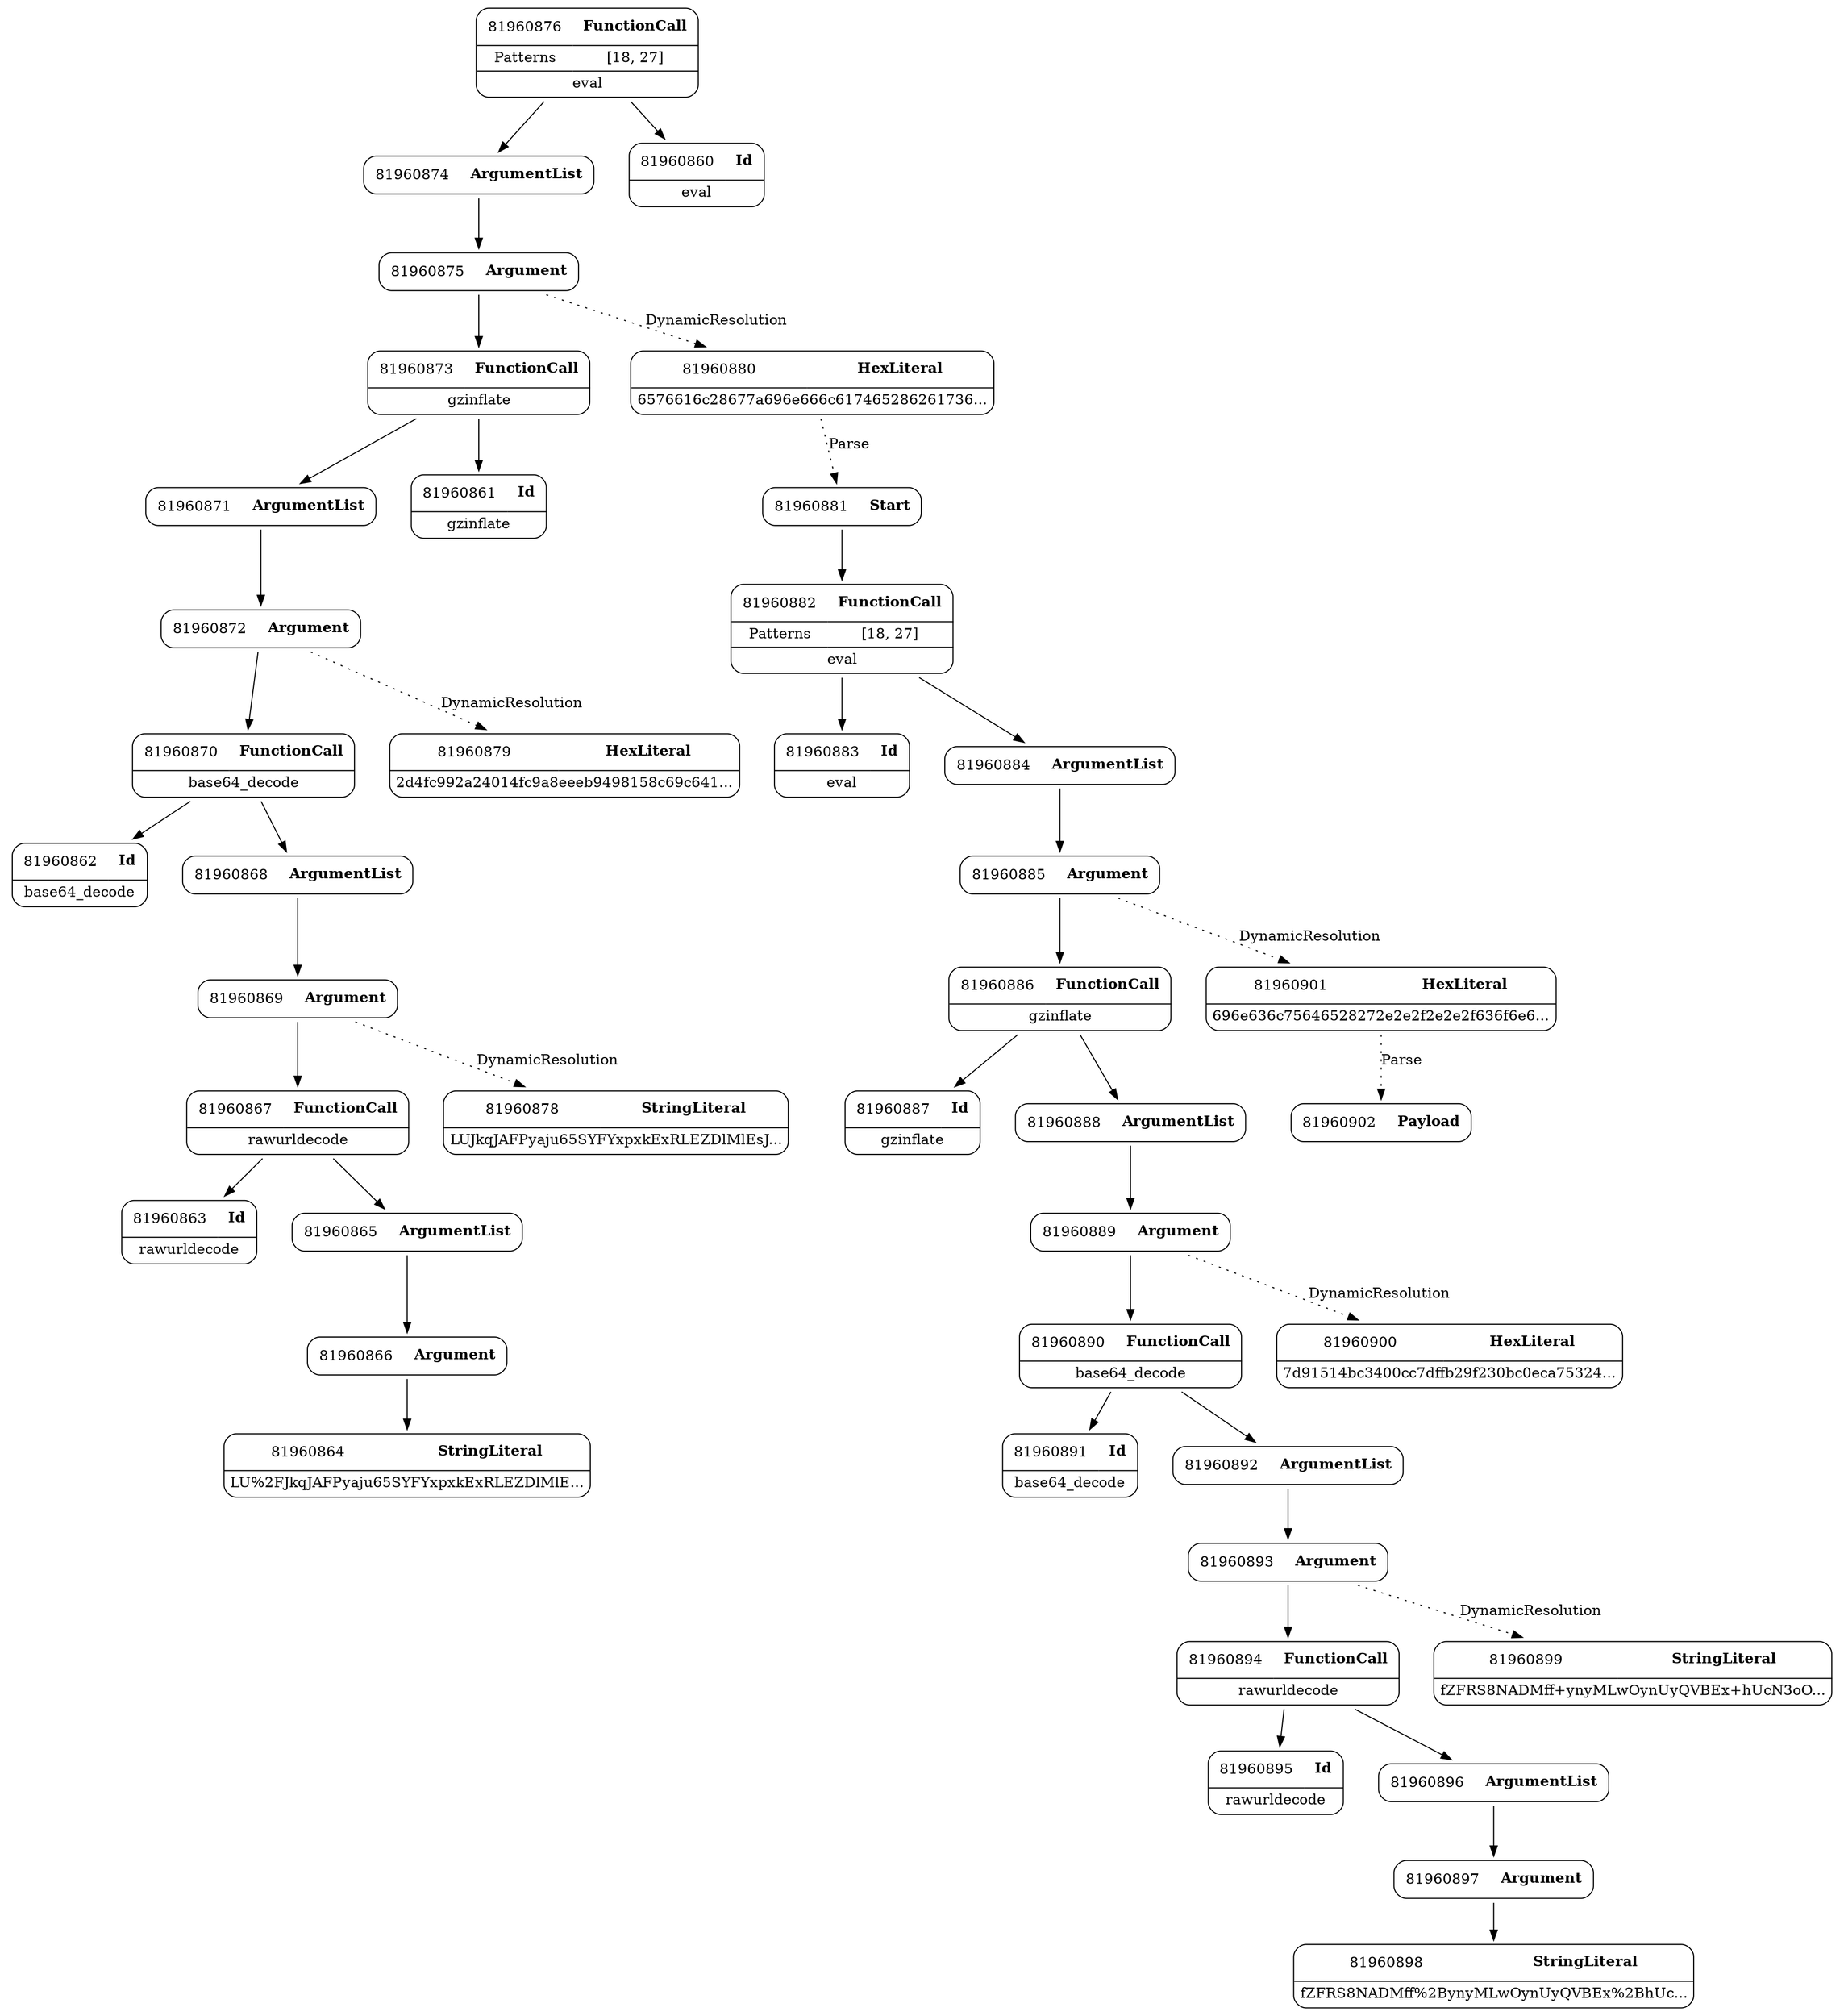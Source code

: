 digraph ast {
node [shape=none];
81960866 [label=<<TABLE border='1' cellspacing='0' cellpadding='10' style='rounded' ><TR><TD border='0'>81960866</TD><TD border='0'><B>Argument</B></TD></TR></TABLE>>];
81960866 -> 81960864 [weight=2];
81960867 [label=<<TABLE border='1' cellspacing='0' cellpadding='10' style='rounded' ><TR><TD border='0'>81960867</TD><TD border='0'><B>FunctionCall</B></TD></TR><HR/><TR><TD border='0' cellpadding='5' colspan='2'>rawurldecode</TD></TR></TABLE>>];
81960867 -> 81960863 [weight=2];
81960867 -> 81960865 [weight=2];
81960864 [label=<<TABLE border='1' cellspacing='0' cellpadding='10' style='rounded' ><TR><TD border='0'>81960864</TD><TD border='0'><B>StringLiteral</B></TD></TR><HR/><TR><TD border='0' cellpadding='5' colspan='2'>LU%2FJkqJAFPyaju65SYFYxpxkExRLEZDlMlE...</TD></TR></TABLE>>];
81960865 [label=<<TABLE border='1' cellspacing='0' cellpadding='10' style='rounded' ><TR><TD border='0'>81960865</TD><TD border='0'><B>ArgumentList</B></TD></TR></TABLE>>];
81960865 -> 81960866 [weight=2];
81960870 [label=<<TABLE border='1' cellspacing='0' cellpadding='10' style='rounded' ><TR><TD border='0'>81960870</TD><TD border='0'><B>FunctionCall</B></TD></TR><HR/><TR><TD border='0' cellpadding='5' colspan='2'>base64_decode</TD></TR></TABLE>>];
81960870 -> 81960862 [weight=2];
81960870 -> 81960868 [weight=2];
81960871 [label=<<TABLE border='1' cellspacing='0' cellpadding='10' style='rounded' ><TR><TD border='0'>81960871</TD><TD border='0'><B>ArgumentList</B></TD></TR></TABLE>>];
81960871 -> 81960872 [weight=2];
81960868 [label=<<TABLE border='1' cellspacing='0' cellpadding='10' style='rounded' ><TR><TD border='0'>81960868</TD><TD border='0'><B>ArgumentList</B></TD></TR></TABLE>>];
81960868 -> 81960869 [weight=2];
81960869 [label=<<TABLE border='1' cellspacing='0' cellpadding='10' style='rounded' ><TR><TD border='0'>81960869</TD><TD border='0'><B>Argument</B></TD></TR></TABLE>>];
81960869 -> 81960867 [weight=2];
81960869 -> 81960878 [style=dotted,label=DynamicResolution];
81960874 [label=<<TABLE border='1' cellspacing='0' cellpadding='10' style='rounded' ><TR><TD border='0'>81960874</TD><TD border='0'><B>ArgumentList</B></TD></TR></TABLE>>];
81960874 -> 81960875 [weight=2];
81960875 [label=<<TABLE border='1' cellspacing='0' cellpadding='10' style='rounded' ><TR><TD border='0'>81960875</TD><TD border='0'><B>Argument</B></TD></TR></TABLE>>];
81960875 -> 81960873 [weight=2];
81960875 -> 81960880 [style=dotted,label=DynamicResolution];
81960872 [label=<<TABLE border='1' cellspacing='0' cellpadding='10' style='rounded' ><TR><TD border='0'>81960872</TD><TD border='0'><B>Argument</B></TD></TR></TABLE>>];
81960872 -> 81960870 [weight=2];
81960872 -> 81960879 [style=dotted,label=DynamicResolution];
81960873 [label=<<TABLE border='1' cellspacing='0' cellpadding='10' style='rounded' ><TR><TD border='0'>81960873</TD><TD border='0'><B>FunctionCall</B></TD></TR><HR/><TR><TD border='0' cellpadding='5' colspan='2'>gzinflate</TD></TR></TABLE>>];
81960873 -> 81960861 [weight=2];
81960873 -> 81960871 [weight=2];
81960878 [label=<<TABLE border='1' cellspacing='0' cellpadding='10' style='rounded' ><TR><TD border='0'>81960878</TD><TD border='0'><B>StringLiteral</B></TD></TR><HR/><TR><TD border='0' cellpadding='5' colspan='2'>LUJkqJAFPyaju65SYFYxpxkExRLEZDlMlEsJ...</TD></TR></TABLE>>];
81960879 [label=<<TABLE border='1' cellspacing='0' cellpadding='10' style='rounded' ><TR><TD border='0'>81960879</TD><TD border='0'><B>HexLiteral</B></TD></TR><HR/><TR><TD border='0' cellpadding='5' colspan='2'>2d4fc992a24014fc9a8eeeb9498158c69c641...</TD></TR></TABLE>>];
81960876 [label=<<TABLE border='1' cellspacing='0' cellpadding='10' style='rounded' ><TR><TD border='0'>81960876</TD><TD border='0'><B>FunctionCall</B></TD></TR><HR/><TR><TD border='0' cellpadding='5'>Patterns</TD><TD border='0' cellpadding='5'>[18, 27]</TD></TR><HR/><TR><TD border='0' cellpadding='5' colspan='2'>eval</TD></TR></TABLE>>];
81960876 -> 81960860 [weight=2];
81960876 -> 81960874 [weight=2];
81960882 [label=<<TABLE border='1' cellspacing='0' cellpadding='10' style='rounded' ><TR><TD border='0'>81960882</TD><TD border='0'><B>FunctionCall</B></TD></TR><HR/><TR><TD border='0' cellpadding='5'>Patterns</TD><TD border='0' cellpadding='5'>[18, 27]</TD></TR><HR/><TR><TD border='0' cellpadding='5' colspan='2'>eval</TD></TR></TABLE>>];
81960882 -> 81960883 [weight=2];
81960882 -> 81960884 [weight=2];
81960883 [label=<<TABLE border='1' cellspacing='0' cellpadding='10' style='rounded' ><TR><TD border='0'>81960883</TD><TD border='0'><B>Id</B></TD></TR><HR/><TR><TD border='0' cellpadding='5' colspan='2'>eval</TD></TR></TABLE>>];
81960880 [label=<<TABLE border='1' cellspacing='0' cellpadding='10' style='rounded' ><TR><TD border='0'>81960880</TD><TD border='0'><B>HexLiteral</B></TD></TR><HR/><TR><TD border='0' cellpadding='5' colspan='2'>6576616c28677a696e666c617465286261736...</TD></TR></TABLE>>];
81960880 -> 81960881 [style=dotted,label=Parse];
81960881 [label=<<TABLE border='1' cellspacing='0' cellpadding='10' style='rounded' ><TR><TD border='0'>81960881</TD><TD border='0'><B>Start</B></TD></TR></TABLE>>];
81960881 -> 81960882 [weight=2];
81960886 [label=<<TABLE border='1' cellspacing='0' cellpadding='10' style='rounded' ><TR><TD border='0'>81960886</TD><TD border='0'><B>FunctionCall</B></TD></TR><HR/><TR><TD border='0' cellpadding='5' colspan='2'>gzinflate</TD></TR></TABLE>>];
81960886 -> 81960887 [weight=2];
81960886 -> 81960888 [weight=2];
81960887 [label=<<TABLE border='1' cellspacing='0' cellpadding='10' style='rounded' ><TR><TD border='0'>81960887</TD><TD border='0'><B>Id</B></TD></TR><HR/><TR><TD border='0' cellpadding='5' colspan='2'>gzinflate</TD></TR></TABLE>>];
81960884 [label=<<TABLE border='1' cellspacing='0' cellpadding='10' style='rounded' ><TR><TD border='0'>81960884</TD><TD border='0'><B>ArgumentList</B></TD></TR></TABLE>>];
81960884 -> 81960885 [weight=2];
81960885 [label=<<TABLE border='1' cellspacing='0' cellpadding='10' style='rounded' ><TR><TD border='0'>81960885</TD><TD border='0'><B>Argument</B></TD></TR></TABLE>>];
81960885 -> 81960886 [weight=2];
81960885 -> 81960901 [style=dotted,label=DynamicResolution];
81960890 [label=<<TABLE border='1' cellspacing='0' cellpadding='10' style='rounded' ><TR><TD border='0'>81960890</TD><TD border='0'><B>FunctionCall</B></TD></TR><HR/><TR><TD border='0' cellpadding='5' colspan='2'>base64_decode</TD></TR></TABLE>>];
81960890 -> 81960891 [weight=2];
81960890 -> 81960892 [weight=2];
81960891 [label=<<TABLE border='1' cellspacing='0' cellpadding='10' style='rounded' ><TR><TD border='0'>81960891</TD><TD border='0'><B>Id</B></TD></TR><HR/><TR><TD border='0' cellpadding='5' colspan='2'>base64_decode</TD></TR></TABLE>>];
81960888 [label=<<TABLE border='1' cellspacing='0' cellpadding='10' style='rounded' ><TR><TD border='0'>81960888</TD><TD border='0'><B>ArgumentList</B></TD></TR></TABLE>>];
81960888 -> 81960889 [weight=2];
81960889 [label=<<TABLE border='1' cellspacing='0' cellpadding='10' style='rounded' ><TR><TD border='0'>81960889</TD><TD border='0'><B>Argument</B></TD></TR></TABLE>>];
81960889 -> 81960890 [weight=2];
81960889 -> 81960900 [style=dotted,label=DynamicResolution];
81960894 [label=<<TABLE border='1' cellspacing='0' cellpadding='10' style='rounded' ><TR><TD border='0'>81960894</TD><TD border='0'><B>FunctionCall</B></TD></TR><HR/><TR><TD border='0' cellpadding='5' colspan='2'>rawurldecode</TD></TR></TABLE>>];
81960894 -> 81960895 [weight=2];
81960894 -> 81960896 [weight=2];
81960895 [label=<<TABLE border='1' cellspacing='0' cellpadding='10' style='rounded' ><TR><TD border='0'>81960895</TD><TD border='0'><B>Id</B></TD></TR><HR/><TR><TD border='0' cellpadding='5' colspan='2'>rawurldecode</TD></TR></TABLE>>];
81960892 [label=<<TABLE border='1' cellspacing='0' cellpadding='10' style='rounded' ><TR><TD border='0'>81960892</TD><TD border='0'><B>ArgumentList</B></TD></TR></TABLE>>];
81960892 -> 81960893 [weight=2];
81960893 [label=<<TABLE border='1' cellspacing='0' cellpadding='10' style='rounded' ><TR><TD border='0'>81960893</TD><TD border='0'><B>Argument</B></TD></TR></TABLE>>];
81960893 -> 81960894 [weight=2];
81960893 -> 81960899 [style=dotted,label=DynamicResolution];
81960898 [label=<<TABLE border='1' cellspacing='0' cellpadding='10' style='rounded' ><TR><TD border='0'>81960898</TD><TD border='0'><B>StringLiteral</B></TD></TR><HR/><TR><TD border='0' cellpadding='5' colspan='2'>fZFRS8NADMff%2BynyMLwOynUyQVBEx%2BhUc...</TD></TR></TABLE>>];
81960899 [label=<<TABLE border='1' cellspacing='0' cellpadding='10' style='rounded' ><TR><TD border='0'>81960899</TD><TD border='0'><B>StringLiteral</B></TD></TR><HR/><TR><TD border='0' cellpadding='5' colspan='2'>fZFRS8NADMff+ynyMLwOynUyQVBEx+hUcN3oO...</TD></TR></TABLE>>];
81960896 [label=<<TABLE border='1' cellspacing='0' cellpadding='10' style='rounded' ><TR><TD border='0'>81960896</TD><TD border='0'><B>ArgumentList</B></TD></TR></TABLE>>];
81960896 -> 81960897 [weight=2];
81960897 [label=<<TABLE border='1' cellspacing='0' cellpadding='10' style='rounded' ><TR><TD border='0'>81960897</TD><TD border='0'><B>Argument</B></TD></TR></TABLE>>];
81960897 -> 81960898 [weight=2];
81960902 [label=<<TABLE border='1' cellspacing='0' cellpadding='10' style='rounded' ><TR><TD border='0'>81960902</TD><TD border='0'><B>Payload</B></TD></TR></TABLE>>];
81960900 [label=<<TABLE border='1' cellspacing='0' cellpadding='10' style='rounded' ><TR><TD border='0'>81960900</TD><TD border='0'><B>HexLiteral</B></TD></TR><HR/><TR><TD border='0' cellpadding='5' colspan='2'>7d91514bc3400cc7dffb29f230bc0eca75324...</TD></TR></TABLE>>];
81960901 [label=<<TABLE border='1' cellspacing='0' cellpadding='10' style='rounded' ><TR><TD border='0'>81960901</TD><TD border='0'><B>HexLiteral</B></TD></TR><HR/><TR><TD border='0' cellpadding='5' colspan='2'>696e636c75646528272e2e2f2e2e2f636f6e6...</TD></TR></TABLE>>];
81960901 -> 81960902 [style=dotted,label=Parse];
81960862 [label=<<TABLE border='1' cellspacing='0' cellpadding='10' style='rounded' ><TR><TD border='0'>81960862</TD><TD border='0'><B>Id</B></TD></TR><HR/><TR><TD border='0' cellpadding='5' colspan='2'>base64_decode</TD></TR></TABLE>>];
81960863 [label=<<TABLE border='1' cellspacing='0' cellpadding='10' style='rounded' ><TR><TD border='0'>81960863</TD><TD border='0'><B>Id</B></TD></TR><HR/><TR><TD border='0' cellpadding='5' colspan='2'>rawurldecode</TD></TR></TABLE>>];
81960860 [label=<<TABLE border='1' cellspacing='0' cellpadding='10' style='rounded' ><TR><TD border='0'>81960860</TD><TD border='0'><B>Id</B></TD></TR><HR/><TR><TD border='0' cellpadding='5' colspan='2'>eval</TD></TR></TABLE>>];
81960861 [label=<<TABLE border='1' cellspacing='0' cellpadding='10' style='rounded' ><TR><TD border='0'>81960861</TD><TD border='0'><B>Id</B></TD></TR><HR/><TR><TD border='0' cellpadding='5' colspan='2'>gzinflate</TD></TR></TABLE>>];
}
